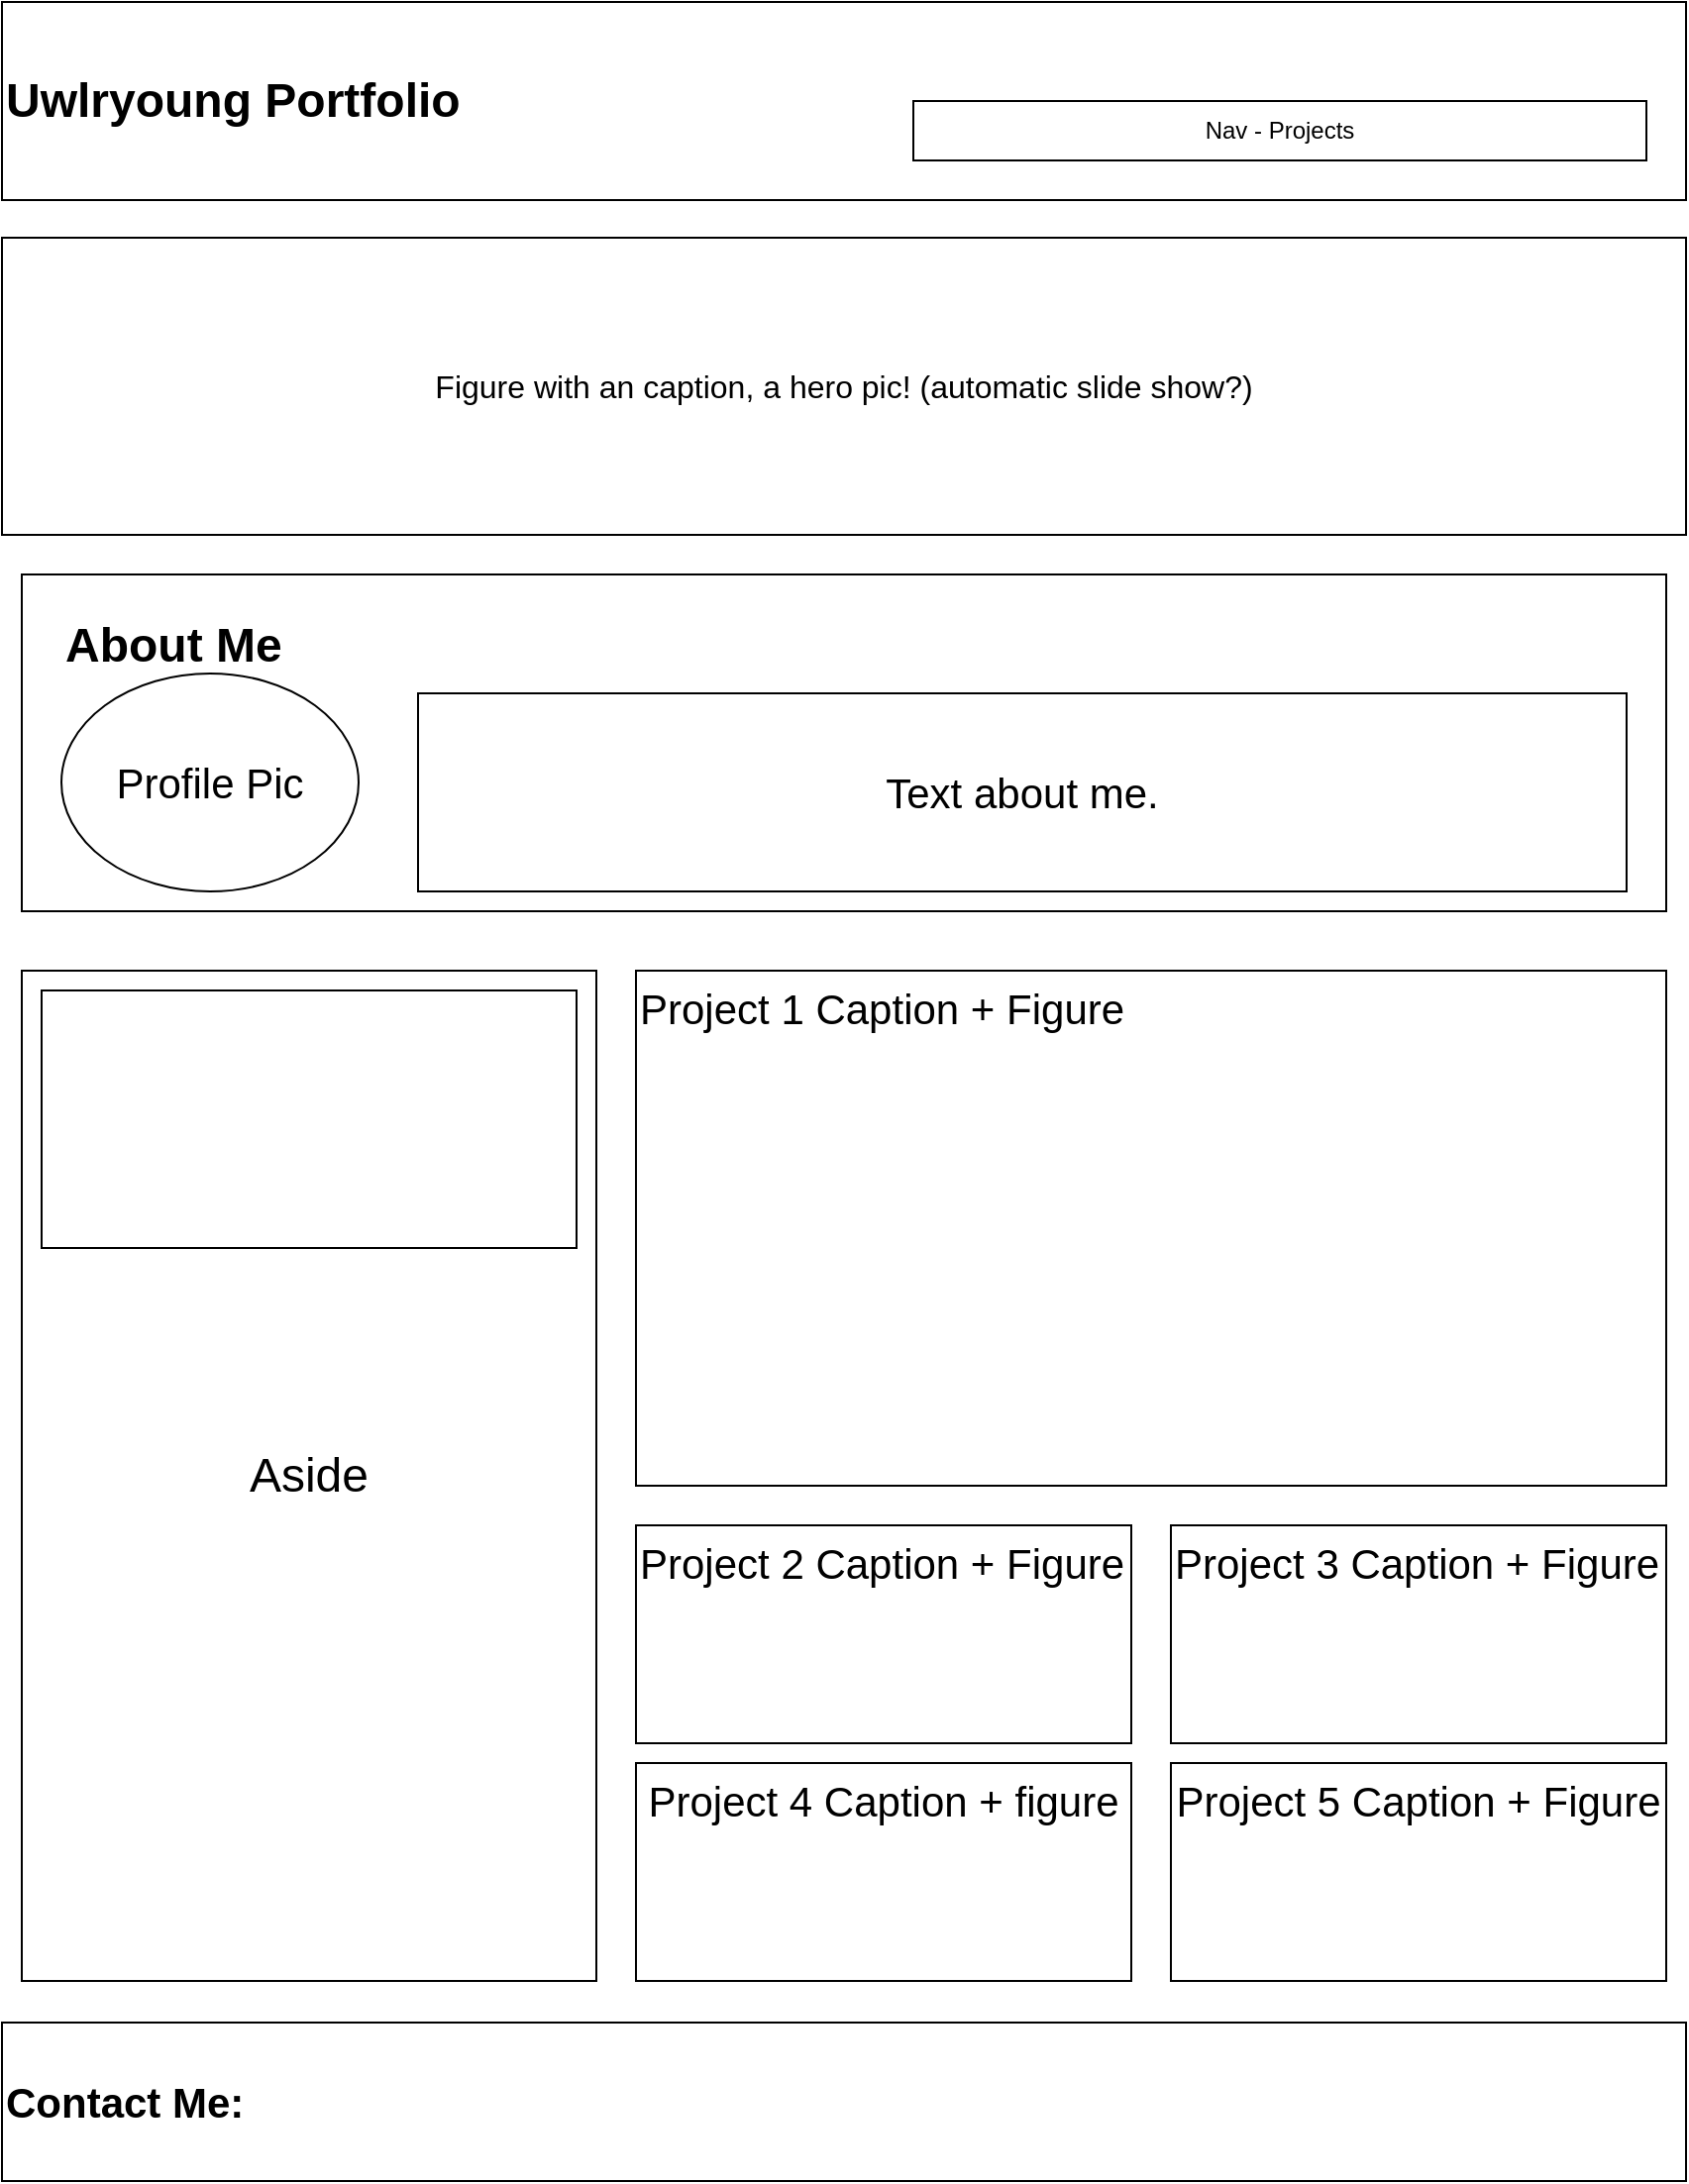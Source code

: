 <mxfile>
    <diagram id="zQgq3WBIan0EQruBycjX" name="Page-1">
        <mxGraphModel dx="1593" dy="1156" grid="1" gridSize="10" guides="1" tooltips="1" connect="1" arrows="1" fold="1" page="1" pageScale="1" pageWidth="850" pageHeight="1100" math="0" shadow="0">
            <root>
                <mxCell id="0"/>
                <mxCell id="1" parent="0"/>
                <mxCell id="2" value="&lt;h1&gt;Uwlryoung Portfolio&lt;/h1&gt;" style="rounded=0;whiteSpace=wrap;html=1;align=left;" vertex="1" parent="1">
                    <mxGeometry width="850" height="100" as="geometry"/>
                </mxCell>
                <mxCell id="4" value="Nav - Projects" style="rounded=0;whiteSpace=wrap;html=1;" vertex="1" parent="1">
                    <mxGeometry x="460" y="50" width="370" height="30" as="geometry"/>
                </mxCell>
                <mxCell id="6" value="&lt;h2&gt;&lt;font style=&quot;font-size: 21px;&quot;&gt;Contact Me:&amp;nbsp;&lt;/font&gt;&lt;/h2&gt;" style="rounded=0;whiteSpace=wrap;html=1;align=left;" vertex="1" parent="1">
                    <mxGeometry y="1020" width="850" height="80" as="geometry"/>
                </mxCell>
                <mxCell id="7" value="&lt;font style=&quot;font-size: 16px;&quot;&gt;Figure with an caption, a hero pic! (automatic slide show?)&lt;/font&gt;" style="rounded=0;whiteSpace=wrap;html=1;" vertex="1" parent="1">
                    <mxGeometry y="119" width="850" height="150" as="geometry"/>
                </mxCell>
                <mxCell id="8" value="&lt;h2&gt;&lt;font style=&quot;font-size: 24px;&quot;&gt;&amp;nbsp; &amp;nbsp;About Me&lt;/font&gt;&lt;/h2&gt;" style="shape=internalStorage;whiteSpace=wrap;html=1;backgroundOutline=1;dx=0;dy=0;align=left;verticalAlign=top;" vertex="1" parent="1">
                    <mxGeometry x="10" y="289" width="830" height="170" as="geometry"/>
                </mxCell>
                <mxCell id="12" value="Aside" style="rounded=0;whiteSpace=wrap;html=1;fontSize=24;" vertex="1" parent="1">
                    <mxGeometry x="10" y="489" width="290" height="510" as="geometry"/>
                </mxCell>
                <mxCell id="13" value="Project 1 Caption + Figure" style="rounded=0;whiteSpace=wrap;html=1;fontSize=21;verticalAlign=top;align=left;" vertex="1" parent="1">
                    <mxGeometry x="320" y="489" width="520" height="260" as="geometry"/>
                </mxCell>
                <mxCell id="15" value="Project 3 Caption + Figure" style="rounded=0;whiteSpace=wrap;html=1;fontSize=21;align=left;verticalAlign=top;" vertex="1" parent="1">
                    <mxGeometry x="590" y="769" width="250" height="110" as="geometry"/>
                </mxCell>
                <mxCell id="16" value="Project 2 Caption + Figure" style="rounded=0;whiteSpace=wrap;html=1;fontSize=21;align=left;verticalAlign=top;" vertex="1" parent="1">
                    <mxGeometry x="320" y="769" width="250" height="110" as="geometry"/>
                </mxCell>
                <mxCell id="18" value="Project 4 Caption + figure" style="rounded=0;whiteSpace=wrap;html=1;fontSize=21;verticalAlign=top;" vertex="1" parent="1">
                    <mxGeometry x="320" y="889" width="250" height="110" as="geometry"/>
                </mxCell>
                <mxCell id="19" value="Project 5 Caption + Figure" style="rounded=0;whiteSpace=wrap;html=1;fontSize=21;verticalAlign=top;" vertex="1" parent="1">
                    <mxGeometry x="590" y="889" width="250" height="110" as="geometry"/>
                </mxCell>
                <mxCell id="20" value="Profile Pic" style="ellipse;whiteSpace=wrap;html=1;fontSize=21;" vertex="1" parent="1">
                    <mxGeometry x="30" y="339" width="150" height="110" as="geometry"/>
                </mxCell>
                <mxCell id="21" value="" style="rounded=0;whiteSpace=wrap;html=1;fontSize=21;" vertex="1" parent="1">
                    <mxGeometry x="20" y="499" width="270" height="130" as="geometry"/>
                </mxCell>
                <mxCell id="22" value="Text about me." style="rounded=0;whiteSpace=wrap;html=1;fontSize=21;" vertex="1" parent="1">
                    <mxGeometry x="210" y="349" width="610" height="100" as="geometry"/>
                </mxCell>
            </root>
        </mxGraphModel>
    </diagram>
</mxfile>